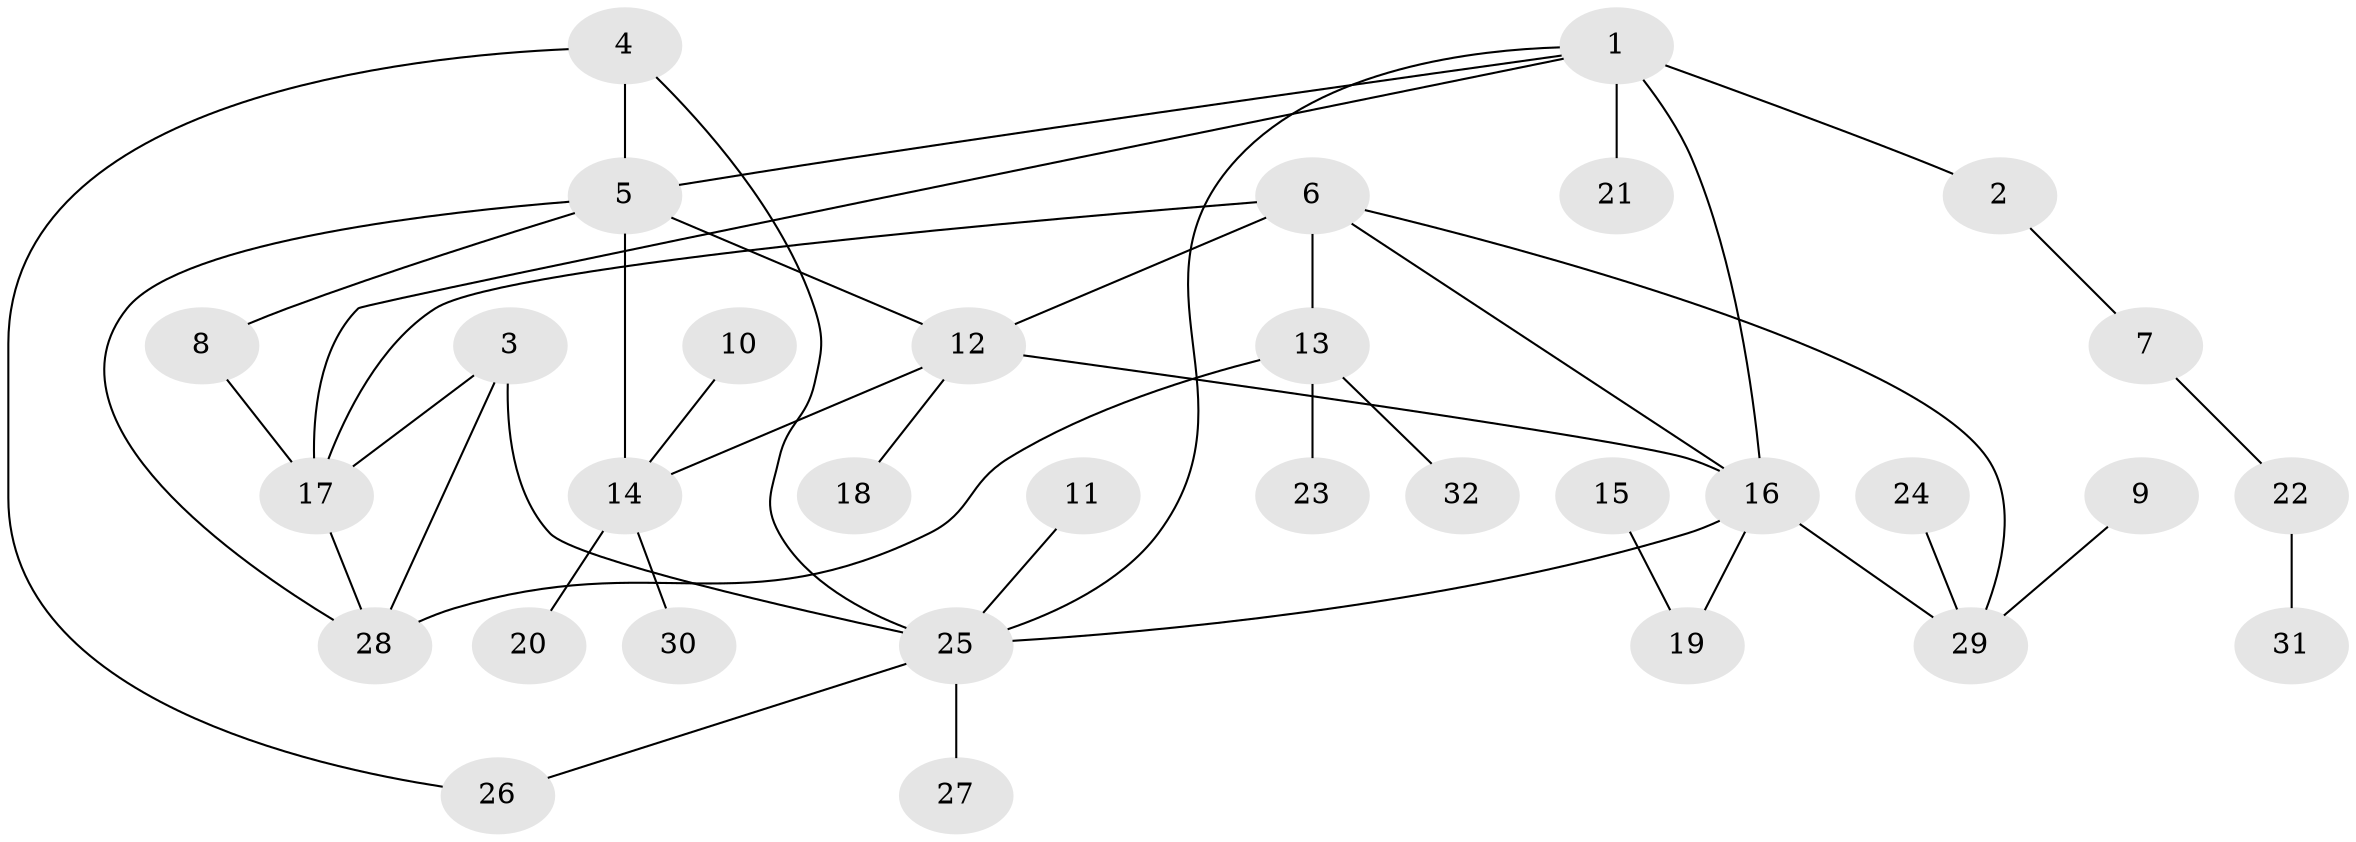 // original degree distribution, {7: 0.03125, 6: 0.078125, 4: 0.0625, 3: 0.0625, 9: 0.03125, 5: 0.03125, 1: 0.53125, 2: 0.171875}
// Generated by graph-tools (version 1.1) at 2025/02/03/09/25 03:02:48]
// undirected, 32 vertices, 44 edges
graph export_dot {
graph [start="1"]
  node [color=gray90,style=filled];
  1;
  2;
  3;
  4;
  5;
  6;
  7;
  8;
  9;
  10;
  11;
  12;
  13;
  14;
  15;
  16;
  17;
  18;
  19;
  20;
  21;
  22;
  23;
  24;
  25;
  26;
  27;
  28;
  29;
  30;
  31;
  32;
  1 -- 2 [weight=2.0];
  1 -- 5 [weight=1.0];
  1 -- 16 [weight=1.0];
  1 -- 17 [weight=1.0];
  1 -- 21 [weight=1.0];
  1 -- 25 [weight=1.0];
  2 -- 7 [weight=1.0];
  3 -- 17 [weight=1.0];
  3 -- 25 [weight=1.0];
  3 -- 28 [weight=1.0];
  4 -- 5 [weight=2.0];
  4 -- 25 [weight=1.0];
  4 -- 26 [weight=1.0];
  5 -- 8 [weight=1.0];
  5 -- 12 [weight=1.0];
  5 -- 14 [weight=1.0];
  5 -- 28 [weight=1.0];
  6 -- 12 [weight=1.0];
  6 -- 13 [weight=1.0];
  6 -- 16 [weight=1.0];
  6 -- 17 [weight=1.0];
  6 -- 29 [weight=1.0];
  7 -- 22 [weight=1.0];
  8 -- 17 [weight=1.0];
  9 -- 29 [weight=1.0];
  10 -- 14 [weight=1.0];
  11 -- 25 [weight=1.0];
  12 -- 14 [weight=1.0];
  12 -- 16 [weight=1.0];
  12 -- 18 [weight=1.0];
  13 -- 23 [weight=1.0];
  13 -- 28 [weight=1.0];
  13 -- 32 [weight=1.0];
  14 -- 20 [weight=1.0];
  14 -- 30 [weight=1.0];
  15 -- 19 [weight=1.0];
  16 -- 19 [weight=1.0];
  16 -- 25 [weight=1.0];
  16 -- 29 [weight=1.0];
  17 -- 28 [weight=1.0];
  22 -- 31 [weight=1.0];
  24 -- 29 [weight=1.0];
  25 -- 26 [weight=1.0];
  25 -- 27 [weight=1.0];
}
